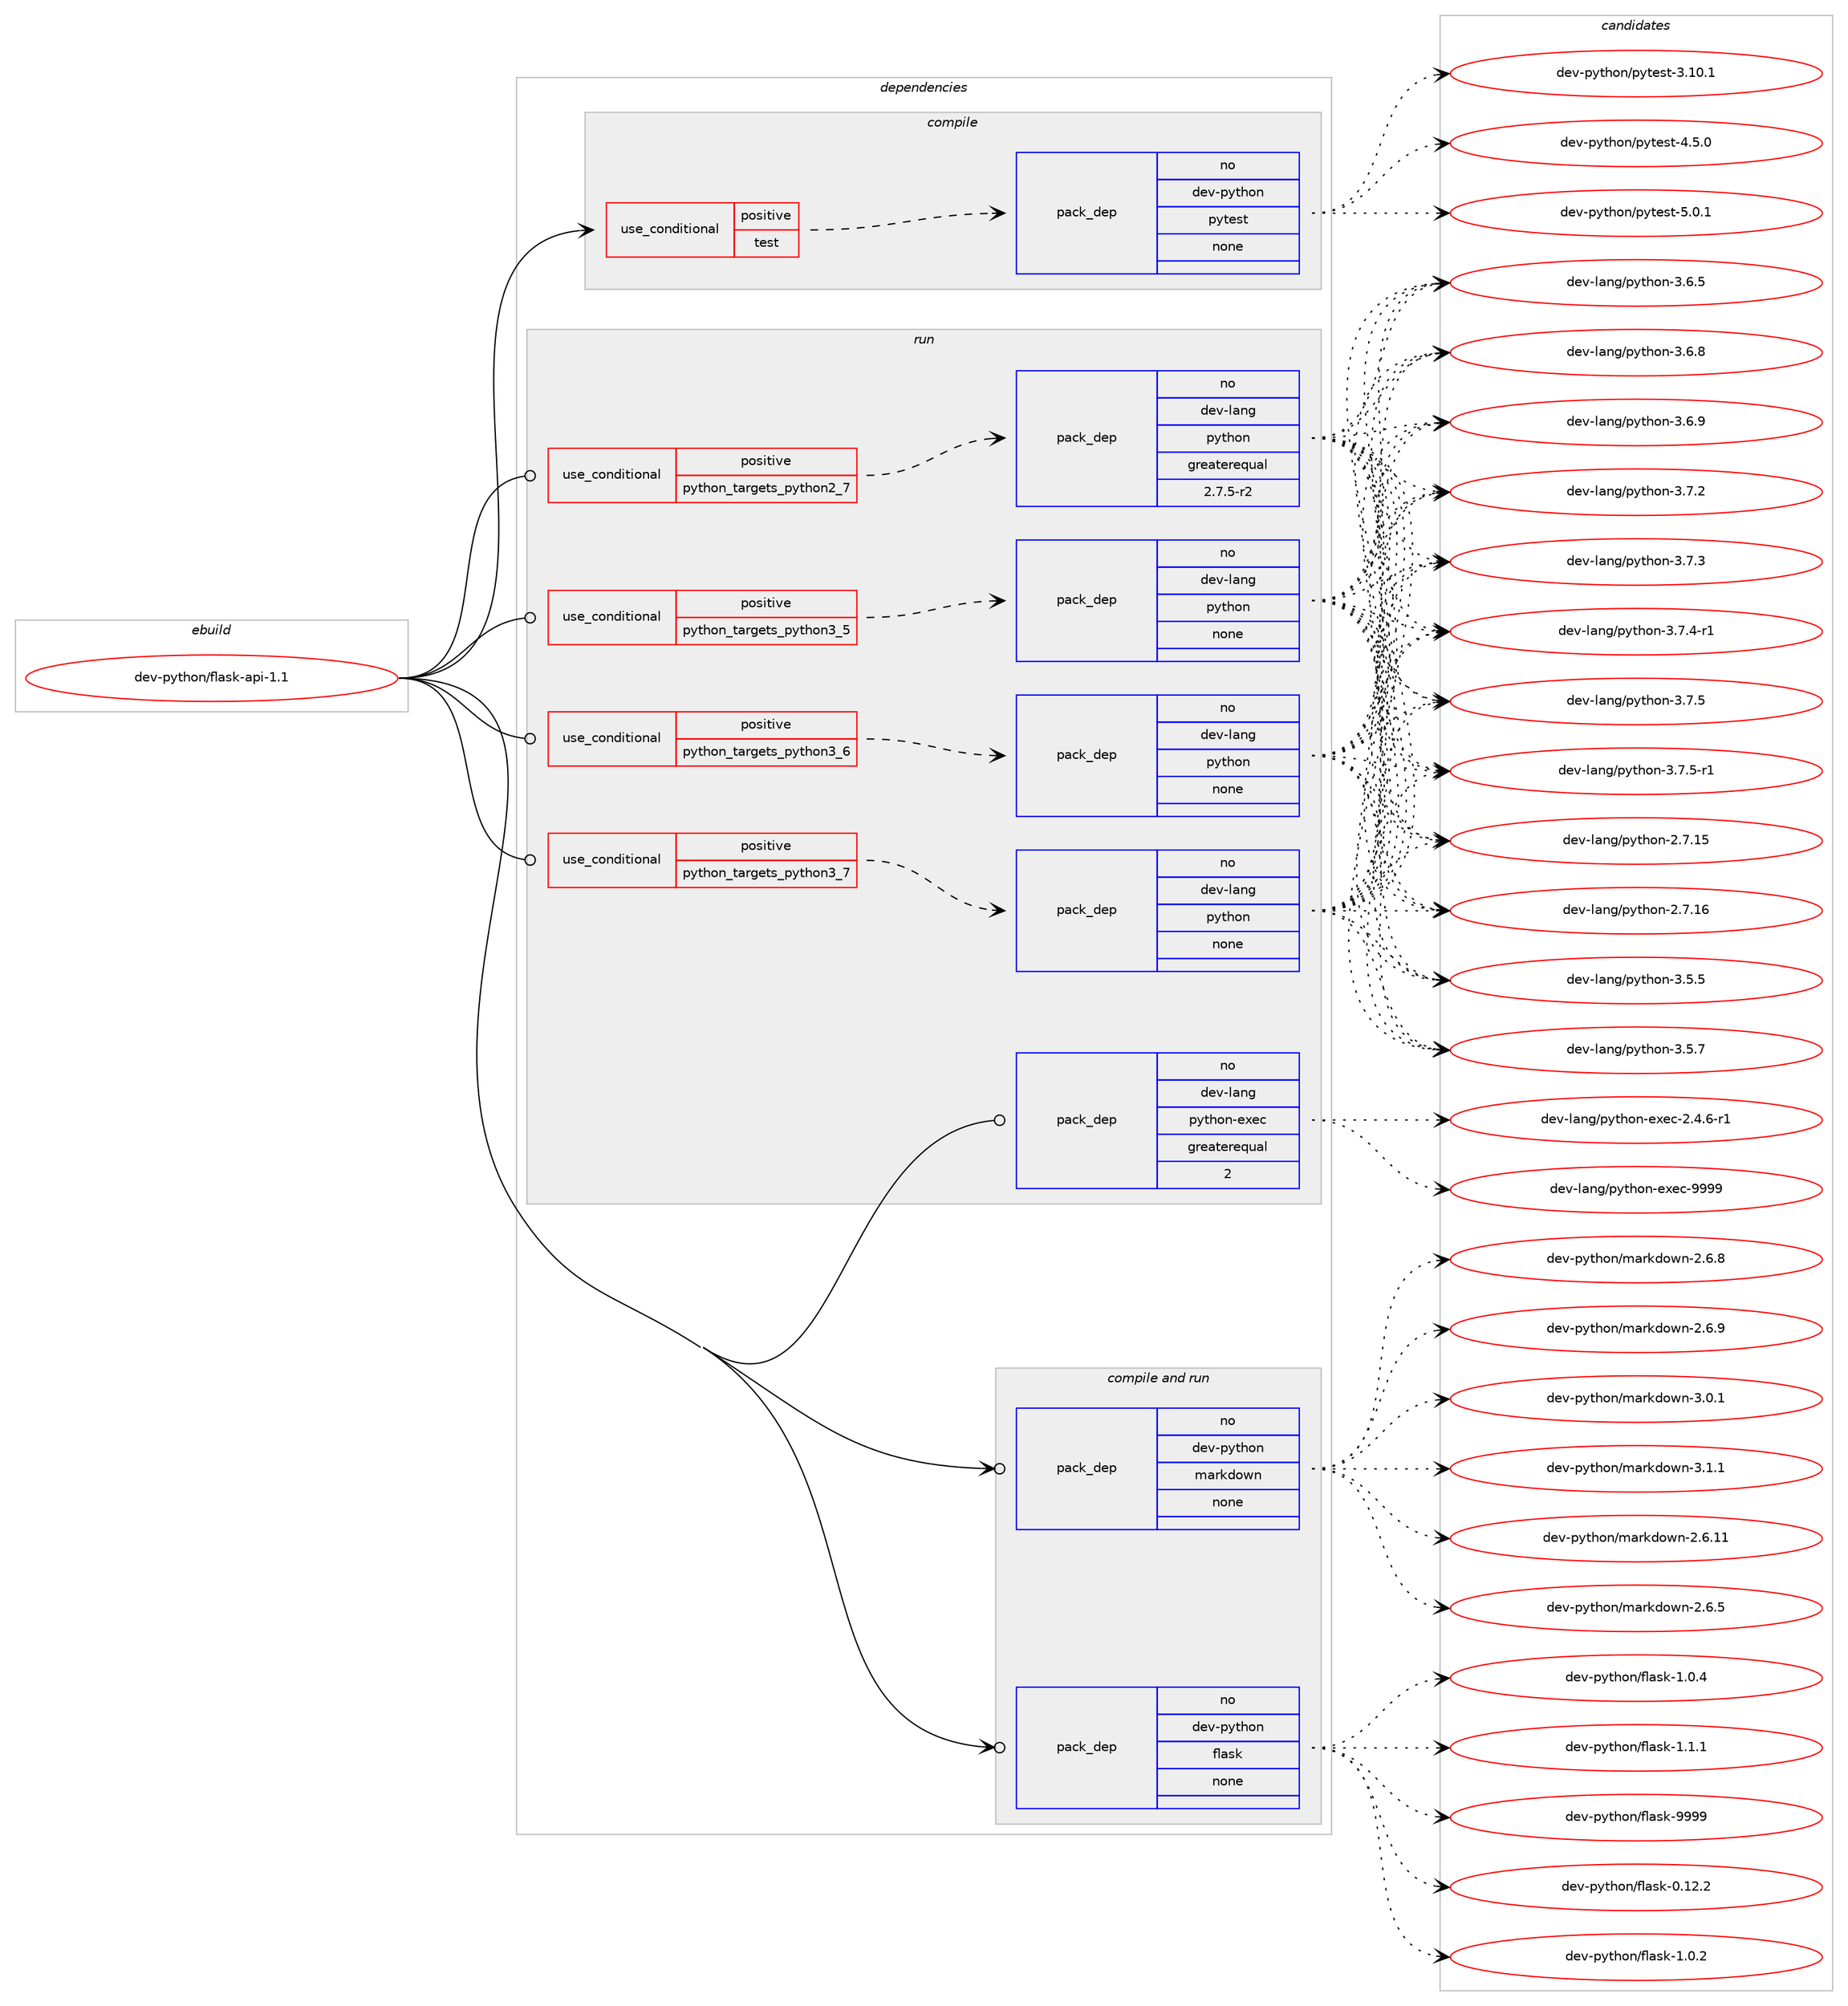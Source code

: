 digraph prolog {

# *************
# Graph options
# *************

newrank=true;
concentrate=true;
compound=true;
graph [rankdir=LR,fontname=Helvetica,fontsize=10,ranksep=1.5];#, ranksep=2.5, nodesep=0.2];
edge  [arrowhead=vee];
node  [fontname=Helvetica,fontsize=10];

# **********
# The ebuild
# **********

subgraph cluster_leftcol {
color=gray;
rank=same;
label=<<i>ebuild</i>>;
id [label="dev-python/flask-api-1.1", color=red, width=4, href="../dev-python/flask-api-1.1.svg"];
}

# ****************
# The dependencies
# ****************

subgraph cluster_midcol {
color=gray;
label=<<i>dependencies</i>>;
subgraph cluster_compile {
fillcolor="#eeeeee";
style=filled;
label=<<i>compile</i>>;
subgraph cond139413 {
dependency604707 [label=<<TABLE BORDER="0" CELLBORDER="1" CELLSPACING="0" CELLPADDING="4"><TR><TD ROWSPAN="3" CELLPADDING="10">use_conditional</TD></TR><TR><TD>positive</TD></TR><TR><TD>test</TD></TR></TABLE>>, shape=none, color=red];
subgraph pack453497 {
dependency604708 [label=<<TABLE BORDER="0" CELLBORDER="1" CELLSPACING="0" CELLPADDING="4" WIDTH="220"><TR><TD ROWSPAN="6" CELLPADDING="30">pack_dep</TD></TR><TR><TD WIDTH="110">no</TD></TR><TR><TD>dev-python</TD></TR><TR><TD>pytest</TD></TR><TR><TD>none</TD></TR><TR><TD></TD></TR></TABLE>>, shape=none, color=blue];
}
dependency604707:e -> dependency604708:w [weight=20,style="dashed",arrowhead="vee"];
}
id:e -> dependency604707:w [weight=20,style="solid",arrowhead="vee"];
}
subgraph cluster_compileandrun {
fillcolor="#eeeeee";
style=filled;
label=<<i>compile and run</i>>;
subgraph pack453498 {
dependency604709 [label=<<TABLE BORDER="0" CELLBORDER="1" CELLSPACING="0" CELLPADDING="4" WIDTH="220"><TR><TD ROWSPAN="6" CELLPADDING="30">pack_dep</TD></TR><TR><TD WIDTH="110">no</TD></TR><TR><TD>dev-python</TD></TR><TR><TD>flask</TD></TR><TR><TD>none</TD></TR><TR><TD></TD></TR></TABLE>>, shape=none, color=blue];
}
id:e -> dependency604709:w [weight=20,style="solid",arrowhead="odotvee"];
subgraph pack453499 {
dependency604710 [label=<<TABLE BORDER="0" CELLBORDER="1" CELLSPACING="0" CELLPADDING="4" WIDTH="220"><TR><TD ROWSPAN="6" CELLPADDING="30">pack_dep</TD></TR><TR><TD WIDTH="110">no</TD></TR><TR><TD>dev-python</TD></TR><TR><TD>markdown</TD></TR><TR><TD>none</TD></TR><TR><TD></TD></TR></TABLE>>, shape=none, color=blue];
}
id:e -> dependency604710:w [weight=20,style="solid",arrowhead="odotvee"];
}
subgraph cluster_run {
fillcolor="#eeeeee";
style=filled;
label=<<i>run</i>>;
subgraph cond139414 {
dependency604711 [label=<<TABLE BORDER="0" CELLBORDER="1" CELLSPACING="0" CELLPADDING="4"><TR><TD ROWSPAN="3" CELLPADDING="10">use_conditional</TD></TR><TR><TD>positive</TD></TR><TR><TD>python_targets_python2_7</TD></TR></TABLE>>, shape=none, color=red];
subgraph pack453500 {
dependency604712 [label=<<TABLE BORDER="0" CELLBORDER="1" CELLSPACING="0" CELLPADDING="4" WIDTH="220"><TR><TD ROWSPAN="6" CELLPADDING="30">pack_dep</TD></TR><TR><TD WIDTH="110">no</TD></TR><TR><TD>dev-lang</TD></TR><TR><TD>python</TD></TR><TR><TD>greaterequal</TD></TR><TR><TD>2.7.5-r2</TD></TR></TABLE>>, shape=none, color=blue];
}
dependency604711:e -> dependency604712:w [weight=20,style="dashed",arrowhead="vee"];
}
id:e -> dependency604711:w [weight=20,style="solid",arrowhead="odot"];
subgraph cond139415 {
dependency604713 [label=<<TABLE BORDER="0" CELLBORDER="1" CELLSPACING="0" CELLPADDING="4"><TR><TD ROWSPAN="3" CELLPADDING="10">use_conditional</TD></TR><TR><TD>positive</TD></TR><TR><TD>python_targets_python3_5</TD></TR></TABLE>>, shape=none, color=red];
subgraph pack453501 {
dependency604714 [label=<<TABLE BORDER="0" CELLBORDER="1" CELLSPACING="0" CELLPADDING="4" WIDTH="220"><TR><TD ROWSPAN="6" CELLPADDING="30">pack_dep</TD></TR><TR><TD WIDTH="110">no</TD></TR><TR><TD>dev-lang</TD></TR><TR><TD>python</TD></TR><TR><TD>none</TD></TR><TR><TD></TD></TR></TABLE>>, shape=none, color=blue];
}
dependency604713:e -> dependency604714:w [weight=20,style="dashed",arrowhead="vee"];
}
id:e -> dependency604713:w [weight=20,style="solid",arrowhead="odot"];
subgraph cond139416 {
dependency604715 [label=<<TABLE BORDER="0" CELLBORDER="1" CELLSPACING="0" CELLPADDING="4"><TR><TD ROWSPAN="3" CELLPADDING="10">use_conditional</TD></TR><TR><TD>positive</TD></TR><TR><TD>python_targets_python3_6</TD></TR></TABLE>>, shape=none, color=red];
subgraph pack453502 {
dependency604716 [label=<<TABLE BORDER="0" CELLBORDER="1" CELLSPACING="0" CELLPADDING="4" WIDTH="220"><TR><TD ROWSPAN="6" CELLPADDING="30">pack_dep</TD></TR><TR><TD WIDTH="110">no</TD></TR><TR><TD>dev-lang</TD></TR><TR><TD>python</TD></TR><TR><TD>none</TD></TR><TR><TD></TD></TR></TABLE>>, shape=none, color=blue];
}
dependency604715:e -> dependency604716:w [weight=20,style="dashed",arrowhead="vee"];
}
id:e -> dependency604715:w [weight=20,style="solid",arrowhead="odot"];
subgraph cond139417 {
dependency604717 [label=<<TABLE BORDER="0" CELLBORDER="1" CELLSPACING="0" CELLPADDING="4"><TR><TD ROWSPAN="3" CELLPADDING="10">use_conditional</TD></TR><TR><TD>positive</TD></TR><TR><TD>python_targets_python3_7</TD></TR></TABLE>>, shape=none, color=red];
subgraph pack453503 {
dependency604718 [label=<<TABLE BORDER="0" CELLBORDER="1" CELLSPACING="0" CELLPADDING="4" WIDTH="220"><TR><TD ROWSPAN="6" CELLPADDING="30">pack_dep</TD></TR><TR><TD WIDTH="110">no</TD></TR><TR><TD>dev-lang</TD></TR><TR><TD>python</TD></TR><TR><TD>none</TD></TR><TR><TD></TD></TR></TABLE>>, shape=none, color=blue];
}
dependency604717:e -> dependency604718:w [weight=20,style="dashed",arrowhead="vee"];
}
id:e -> dependency604717:w [weight=20,style="solid",arrowhead="odot"];
subgraph pack453504 {
dependency604719 [label=<<TABLE BORDER="0" CELLBORDER="1" CELLSPACING="0" CELLPADDING="4" WIDTH="220"><TR><TD ROWSPAN="6" CELLPADDING="30">pack_dep</TD></TR><TR><TD WIDTH="110">no</TD></TR><TR><TD>dev-lang</TD></TR><TR><TD>python-exec</TD></TR><TR><TD>greaterequal</TD></TR><TR><TD>2</TD></TR></TABLE>>, shape=none, color=blue];
}
id:e -> dependency604719:w [weight=20,style="solid",arrowhead="odot"];
}
}

# **************
# The candidates
# **************

subgraph cluster_choices {
rank=same;
color=gray;
label=<<i>candidates</i>>;

subgraph choice453497 {
color=black;
nodesep=1;
choice100101118451121211161041111104711212111610111511645514649484649 [label="dev-python/pytest-3.10.1", color=red, width=4,href="../dev-python/pytest-3.10.1.svg"];
choice1001011184511212111610411111047112121116101115116455246534648 [label="dev-python/pytest-4.5.0", color=red, width=4,href="../dev-python/pytest-4.5.0.svg"];
choice1001011184511212111610411111047112121116101115116455346484649 [label="dev-python/pytest-5.0.1", color=red, width=4,href="../dev-python/pytest-5.0.1.svg"];
dependency604708:e -> choice100101118451121211161041111104711212111610111511645514649484649:w [style=dotted,weight="100"];
dependency604708:e -> choice1001011184511212111610411111047112121116101115116455246534648:w [style=dotted,weight="100"];
dependency604708:e -> choice1001011184511212111610411111047112121116101115116455346484649:w [style=dotted,weight="100"];
}
subgraph choice453498 {
color=black;
nodesep=1;
choice10010111845112121116104111110471021089711510745484649504650 [label="dev-python/flask-0.12.2", color=red, width=4,href="../dev-python/flask-0.12.2.svg"];
choice100101118451121211161041111104710210897115107454946484650 [label="dev-python/flask-1.0.2", color=red, width=4,href="../dev-python/flask-1.0.2.svg"];
choice100101118451121211161041111104710210897115107454946484652 [label="dev-python/flask-1.0.4", color=red, width=4,href="../dev-python/flask-1.0.4.svg"];
choice100101118451121211161041111104710210897115107454946494649 [label="dev-python/flask-1.1.1", color=red, width=4,href="../dev-python/flask-1.1.1.svg"];
choice1001011184511212111610411111047102108971151074557575757 [label="dev-python/flask-9999", color=red, width=4,href="../dev-python/flask-9999.svg"];
dependency604709:e -> choice10010111845112121116104111110471021089711510745484649504650:w [style=dotted,weight="100"];
dependency604709:e -> choice100101118451121211161041111104710210897115107454946484650:w [style=dotted,weight="100"];
dependency604709:e -> choice100101118451121211161041111104710210897115107454946484652:w [style=dotted,weight="100"];
dependency604709:e -> choice100101118451121211161041111104710210897115107454946494649:w [style=dotted,weight="100"];
dependency604709:e -> choice1001011184511212111610411111047102108971151074557575757:w [style=dotted,weight="100"];
}
subgraph choice453499 {
color=black;
nodesep=1;
choice10010111845112121116104111110471099711410710011111911045504654464949 [label="dev-python/markdown-2.6.11", color=red, width=4,href="../dev-python/markdown-2.6.11.svg"];
choice100101118451121211161041111104710997114107100111119110455046544653 [label="dev-python/markdown-2.6.5", color=red, width=4,href="../dev-python/markdown-2.6.5.svg"];
choice100101118451121211161041111104710997114107100111119110455046544656 [label="dev-python/markdown-2.6.8", color=red, width=4,href="../dev-python/markdown-2.6.8.svg"];
choice100101118451121211161041111104710997114107100111119110455046544657 [label="dev-python/markdown-2.6.9", color=red, width=4,href="../dev-python/markdown-2.6.9.svg"];
choice100101118451121211161041111104710997114107100111119110455146484649 [label="dev-python/markdown-3.0.1", color=red, width=4,href="../dev-python/markdown-3.0.1.svg"];
choice100101118451121211161041111104710997114107100111119110455146494649 [label="dev-python/markdown-3.1.1", color=red, width=4,href="../dev-python/markdown-3.1.1.svg"];
dependency604710:e -> choice10010111845112121116104111110471099711410710011111911045504654464949:w [style=dotted,weight="100"];
dependency604710:e -> choice100101118451121211161041111104710997114107100111119110455046544653:w [style=dotted,weight="100"];
dependency604710:e -> choice100101118451121211161041111104710997114107100111119110455046544656:w [style=dotted,weight="100"];
dependency604710:e -> choice100101118451121211161041111104710997114107100111119110455046544657:w [style=dotted,weight="100"];
dependency604710:e -> choice100101118451121211161041111104710997114107100111119110455146484649:w [style=dotted,weight="100"];
dependency604710:e -> choice100101118451121211161041111104710997114107100111119110455146494649:w [style=dotted,weight="100"];
}
subgraph choice453500 {
color=black;
nodesep=1;
choice10010111845108971101034711212111610411111045504655464953 [label="dev-lang/python-2.7.15", color=red, width=4,href="../dev-lang/python-2.7.15.svg"];
choice10010111845108971101034711212111610411111045504655464954 [label="dev-lang/python-2.7.16", color=red, width=4,href="../dev-lang/python-2.7.16.svg"];
choice100101118451089711010347112121116104111110455146534653 [label="dev-lang/python-3.5.5", color=red, width=4,href="../dev-lang/python-3.5.5.svg"];
choice100101118451089711010347112121116104111110455146534655 [label="dev-lang/python-3.5.7", color=red, width=4,href="../dev-lang/python-3.5.7.svg"];
choice100101118451089711010347112121116104111110455146544653 [label="dev-lang/python-3.6.5", color=red, width=4,href="../dev-lang/python-3.6.5.svg"];
choice100101118451089711010347112121116104111110455146544656 [label="dev-lang/python-3.6.8", color=red, width=4,href="../dev-lang/python-3.6.8.svg"];
choice100101118451089711010347112121116104111110455146544657 [label="dev-lang/python-3.6.9", color=red, width=4,href="../dev-lang/python-3.6.9.svg"];
choice100101118451089711010347112121116104111110455146554650 [label="dev-lang/python-3.7.2", color=red, width=4,href="../dev-lang/python-3.7.2.svg"];
choice100101118451089711010347112121116104111110455146554651 [label="dev-lang/python-3.7.3", color=red, width=4,href="../dev-lang/python-3.7.3.svg"];
choice1001011184510897110103471121211161041111104551465546524511449 [label="dev-lang/python-3.7.4-r1", color=red, width=4,href="../dev-lang/python-3.7.4-r1.svg"];
choice100101118451089711010347112121116104111110455146554653 [label="dev-lang/python-3.7.5", color=red, width=4,href="../dev-lang/python-3.7.5.svg"];
choice1001011184510897110103471121211161041111104551465546534511449 [label="dev-lang/python-3.7.5-r1", color=red, width=4,href="../dev-lang/python-3.7.5-r1.svg"];
dependency604712:e -> choice10010111845108971101034711212111610411111045504655464953:w [style=dotted,weight="100"];
dependency604712:e -> choice10010111845108971101034711212111610411111045504655464954:w [style=dotted,weight="100"];
dependency604712:e -> choice100101118451089711010347112121116104111110455146534653:w [style=dotted,weight="100"];
dependency604712:e -> choice100101118451089711010347112121116104111110455146534655:w [style=dotted,weight="100"];
dependency604712:e -> choice100101118451089711010347112121116104111110455146544653:w [style=dotted,weight="100"];
dependency604712:e -> choice100101118451089711010347112121116104111110455146544656:w [style=dotted,weight="100"];
dependency604712:e -> choice100101118451089711010347112121116104111110455146544657:w [style=dotted,weight="100"];
dependency604712:e -> choice100101118451089711010347112121116104111110455146554650:w [style=dotted,weight="100"];
dependency604712:e -> choice100101118451089711010347112121116104111110455146554651:w [style=dotted,weight="100"];
dependency604712:e -> choice1001011184510897110103471121211161041111104551465546524511449:w [style=dotted,weight="100"];
dependency604712:e -> choice100101118451089711010347112121116104111110455146554653:w [style=dotted,weight="100"];
dependency604712:e -> choice1001011184510897110103471121211161041111104551465546534511449:w [style=dotted,weight="100"];
}
subgraph choice453501 {
color=black;
nodesep=1;
choice10010111845108971101034711212111610411111045504655464953 [label="dev-lang/python-2.7.15", color=red, width=4,href="../dev-lang/python-2.7.15.svg"];
choice10010111845108971101034711212111610411111045504655464954 [label="dev-lang/python-2.7.16", color=red, width=4,href="../dev-lang/python-2.7.16.svg"];
choice100101118451089711010347112121116104111110455146534653 [label="dev-lang/python-3.5.5", color=red, width=4,href="../dev-lang/python-3.5.5.svg"];
choice100101118451089711010347112121116104111110455146534655 [label="dev-lang/python-3.5.7", color=red, width=4,href="../dev-lang/python-3.5.7.svg"];
choice100101118451089711010347112121116104111110455146544653 [label="dev-lang/python-3.6.5", color=red, width=4,href="../dev-lang/python-3.6.5.svg"];
choice100101118451089711010347112121116104111110455146544656 [label="dev-lang/python-3.6.8", color=red, width=4,href="../dev-lang/python-3.6.8.svg"];
choice100101118451089711010347112121116104111110455146544657 [label="dev-lang/python-3.6.9", color=red, width=4,href="../dev-lang/python-3.6.9.svg"];
choice100101118451089711010347112121116104111110455146554650 [label="dev-lang/python-3.7.2", color=red, width=4,href="../dev-lang/python-3.7.2.svg"];
choice100101118451089711010347112121116104111110455146554651 [label="dev-lang/python-3.7.3", color=red, width=4,href="../dev-lang/python-3.7.3.svg"];
choice1001011184510897110103471121211161041111104551465546524511449 [label="dev-lang/python-3.7.4-r1", color=red, width=4,href="../dev-lang/python-3.7.4-r1.svg"];
choice100101118451089711010347112121116104111110455146554653 [label="dev-lang/python-3.7.5", color=red, width=4,href="../dev-lang/python-3.7.5.svg"];
choice1001011184510897110103471121211161041111104551465546534511449 [label="dev-lang/python-3.7.5-r1", color=red, width=4,href="../dev-lang/python-3.7.5-r1.svg"];
dependency604714:e -> choice10010111845108971101034711212111610411111045504655464953:w [style=dotted,weight="100"];
dependency604714:e -> choice10010111845108971101034711212111610411111045504655464954:w [style=dotted,weight="100"];
dependency604714:e -> choice100101118451089711010347112121116104111110455146534653:w [style=dotted,weight="100"];
dependency604714:e -> choice100101118451089711010347112121116104111110455146534655:w [style=dotted,weight="100"];
dependency604714:e -> choice100101118451089711010347112121116104111110455146544653:w [style=dotted,weight="100"];
dependency604714:e -> choice100101118451089711010347112121116104111110455146544656:w [style=dotted,weight="100"];
dependency604714:e -> choice100101118451089711010347112121116104111110455146544657:w [style=dotted,weight="100"];
dependency604714:e -> choice100101118451089711010347112121116104111110455146554650:w [style=dotted,weight="100"];
dependency604714:e -> choice100101118451089711010347112121116104111110455146554651:w [style=dotted,weight="100"];
dependency604714:e -> choice1001011184510897110103471121211161041111104551465546524511449:w [style=dotted,weight="100"];
dependency604714:e -> choice100101118451089711010347112121116104111110455146554653:w [style=dotted,weight="100"];
dependency604714:e -> choice1001011184510897110103471121211161041111104551465546534511449:w [style=dotted,weight="100"];
}
subgraph choice453502 {
color=black;
nodesep=1;
choice10010111845108971101034711212111610411111045504655464953 [label="dev-lang/python-2.7.15", color=red, width=4,href="../dev-lang/python-2.7.15.svg"];
choice10010111845108971101034711212111610411111045504655464954 [label="dev-lang/python-2.7.16", color=red, width=4,href="../dev-lang/python-2.7.16.svg"];
choice100101118451089711010347112121116104111110455146534653 [label="dev-lang/python-3.5.5", color=red, width=4,href="../dev-lang/python-3.5.5.svg"];
choice100101118451089711010347112121116104111110455146534655 [label="dev-lang/python-3.5.7", color=red, width=4,href="../dev-lang/python-3.5.7.svg"];
choice100101118451089711010347112121116104111110455146544653 [label="dev-lang/python-3.6.5", color=red, width=4,href="../dev-lang/python-3.6.5.svg"];
choice100101118451089711010347112121116104111110455146544656 [label="dev-lang/python-3.6.8", color=red, width=4,href="../dev-lang/python-3.6.8.svg"];
choice100101118451089711010347112121116104111110455146544657 [label="dev-lang/python-3.6.9", color=red, width=4,href="../dev-lang/python-3.6.9.svg"];
choice100101118451089711010347112121116104111110455146554650 [label="dev-lang/python-3.7.2", color=red, width=4,href="../dev-lang/python-3.7.2.svg"];
choice100101118451089711010347112121116104111110455146554651 [label="dev-lang/python-3.7.3", color=red, width=4,href="../dev-lang/python-3.7.3.svg"];
choice1001011184510897110103471121211161041111104551465546524511449 [label="dev-lang/python-3.7.4-r1", color=red, width=4,href="../dev-lang/python-3.7.4-r1.svg"];
choice100101118451089711010347112121116104111110455146554653 [label="dev-lang/python-3.7.5", color=red, width=4,href="../dev-lang/python-3.7.5.svg"];
choice1001011184510897110103471121211161041111104551465546534511449 [label="dev-lang/python-3.7.5-r1", color=red, width=4,href="../dev-lang/python-3.7.5-r1.svg"];
dependency604716:e -> choice10010111845108971101034711212111610411111045504655464953:w [style=dotted,weight="100"];
dependency604716:e -> choice10010111845108971101034711212111610411111045504655464954:w [style=dotted,weight="100"];
dependency604716:e -> choice100101118451089711010347112121116104111110455146534653:w [style=dotted,weight="100"];
dependency604716:e -> choice100101118451089711010347112121116104111110455146534655:w [style=dotted,weight="100"];
dependency604716:e -> choice100101118451089711010347112121116104111110455146544653:w [style=dotted,weight="100"];
dependency604716:e -> choice100101118451089711010347112121116104111110455146544656:w [style=dotted,weight="100"];
dependency604716:e -> choice100101118451089711010347112121116104111110455146544657:w [style=dotted,weight="100"];
dependency604716:e -> choice100101118451089711010347112121116104111110455146554650:w [style=dotted,weight="100"];
dependency604716:e -> choice100101118451089711010347112121116104111110455146554651:w [style=dotted,weight="100"];
dependency604716:e -> choice1001011184510897110103471121211161041111104551465546524511449:w [style=dotted,weight="100"];
dependency604716:e -> choice100101118451089711010347112121116104111110455146554653:w [style=dotted,weight="100"];
dependency604716:e -> choice1001011184510897110103471121211161041111104551465546534511449:w [style=dotted,weight="100"];
}
subgraph choice453503 {
color=black;
nodesep=1;
choice10010111845108971101034711212111610411111045504655464953 [label="dev-lang/python-2.7.15", color=red, width=4,href="../dev-lang/python-2.7.15.svg"];
choice10010111845108971101034711212111610411111045504655464954 [label="dev-lang/python-2.7.16", color=red, width=4,href="../dev-lang/python-2.7.16.svg"];
choice100101118451089711010347112121116104111110455146534653 [label="dev-lang/python-3.5.5", color=red, width=4,href="../dev-lang/python-3.5.5.svg"];
choice100101118451089711010347112121116104111110455146534655 [label="dev-lang/python-3.5.7", color=red, width=4,href="../dev-lang/python-3.5.7.svg"];
choice100101118451089711010347112121116104111110455146544653 [label="dev-lang/python-3.6.5", color=red, width=4,href="../dev-lang/python-3.6.5.svg"];
choice100101118451089711010347112121116104111110455146544656 [label="dev-lang/python-3.6.8", color=red, width=4,href="../dev-lang/python-3.6.8.svg"];
choice100101118451089711010347112121116104111110455146544657 [label="dev-lang/python-3.6.9", color=red, width=4,href="../dev-lang/python-3.6.9.svg"];
choice100101118451089711010347112121116104111110455146554650 [label="dev-lang/python-3.7.2", color=red, width=4,href="../dev-lang/python-3.7.2.svg"];
choice100101118451089711010347112121116104111110455146554651 [label="dev-lang/python-3.7.3", color=red, width=4,href="../dev-lang/python-3.7.3.svg"];
choice1001011184510897110103471121211161041111104551465546524511449 [label="dev-lang/python-3.7.4-r1", color=red, width=4,href="../dev-lang/python-3.7.4-r1.svg"];
choice100101118451089711010347112121116104111110455146554653 [label="dev-lang/python-3.7.5", color=red, width=4,href="../dev-lang/python-3.7.5.svg"];
choice1001011184510897110103471121211161041111104551465546534511449 [label="dev-lang/python-3.7.5-r1", color=red, width=4,href="../dev-lang/python-3.7.5-r1.svg"];
dependency604718:e -> choice10010111845108971101034711212111610411111045504655464953:w [style=dotted,weight="100"];
dependency604718:e -> choice10010111845108971101034711212111610411111045504655464954:w [style=dotted,weight="100"];
dependency604718:e -> choice100101118451089711010347112121116104111110455146534653:w [style=dotted,weight="100"];
dependency604718:e -> choice100101118451089711010347112121116104111110455146534655:w [style=dotted,weight="100"];
dependency604718:e -> choice100101118451089711010347112121116104111110455146544653:w [style=dotted,weight="100"];
dependency604718:e -> choice100101118451089711010347112121116104111110455146544656:w [style=dotted,weight="100"];
dependency604718:e -> choice100101118451089711010347112121116104111110455146544657:w [style=dotted,weight="100"];
dependency604718:e -> choice100101118451089711010347112121116104111110455146554650:w [style=dotted,weight="100"];
dependency604718:e -> choice100101118451089711010347112121116104111110455146554651:w [style=dotted,weight="100"];
dependency604718:e -> choice1001011184510897110103471121211161041111104551465546524511449:w [style=dotted,weight="100"];
dependency604718:e -> choice100101118451089711010347112121116104111110455146554653:w [style=dotted,weight="100"];
dependency604718:e -> choice1001011184510897110103471121211161041111104551465546534511449:w [style=dotted,weight="100"];
}
subgraph choice453504 {
color=black;
nodesep=1;
choice10010111845108971101034711212111610411111045101120101994550465246544511449 [label="dev-lang/python-exec-2.4.6-r1", color=red, width=4,href="../dev-lang/python-exec-2.4.6-r1.svg"];
choice10010111845108971101034711212111610411111045101120101994557575757 [label="dev-lang/python-exec-9999", color=red, width=4,href="../dev-lang/python-exec-9999.svg"];
dependency604719:e -> choice10010111845108971101034711212111610411111045101120101994550465246544511449:w [style=dotted,weight="100"];
dependency604719:e -> choice10010111845108971101034711212111610411111045101120101994557575757:w [style=dotted,weight="100"];
}
}

}

